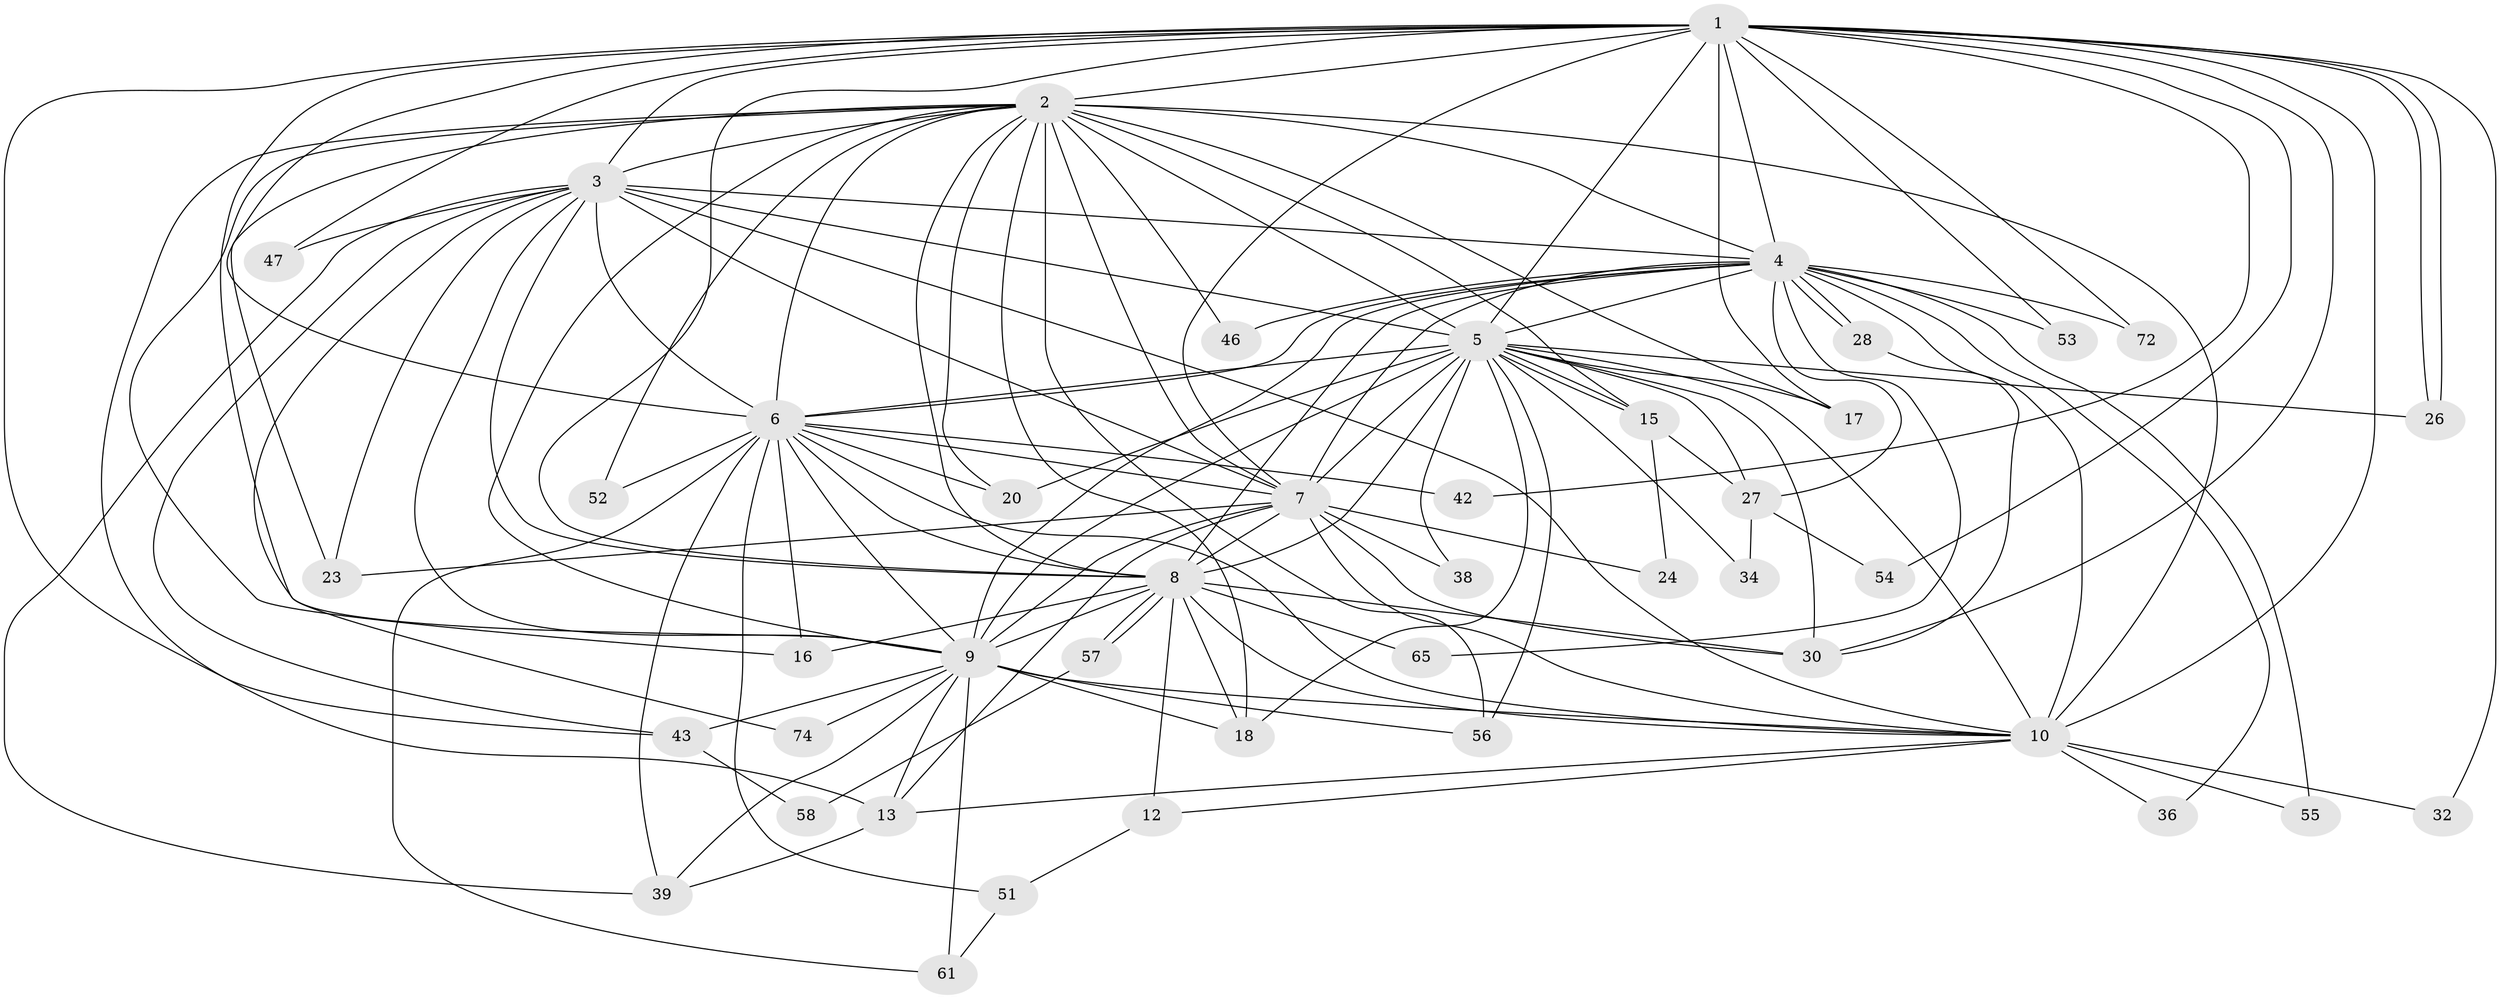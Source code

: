// original degree distribution, {25: 0.011363636363636364, 23: 0.011363636363636364, 16: 0.011363636363636364, 19: 0.011363636363636364, 27: 0.011363636363636364, 17: 0.045454545454545456, 21: 0.011363636363636364, 2: 0.5454545454545454, 3: 0.20454545454545456, 4: 0.07954545454545454, 5: 0.056818181818181816}
// Generated by graph-tools (version 1.1) at 2025/14/03/09/25 04:14:14]
// undirected, 44 vertices, 132 edges
graph export_dot {
graph [start="1"]
  node [color=gray90,style=filled];
  1;
  2 [super="+22"];
  3;
  4;
  5 [super="+33+77+81+75"];
  6;
  7 [super="+79+84+14+19+64+60"];
  8;
  9 [super="+48+45+69+83+40+35+63"];
  10 [super="+11+76+88"];
  12;
  13 [super="+44"];
  15 [super="+25"];
  16;
  17 [super="+21+70"];
  18 [super="+68"];
  20 [super="+62"];
  23 [super="+87"];
  24;
  26 [super="+29"];
  27 [super="+59"];
  28;
  30 [super="+37+82"];
  32;
  34;
  36;
  38;
  39;
  42;
  43;
  46;
  47;
  51 [super="+67"];
  52;
  53;
  54;
  55;
  56 [super="+66"];
  57;
  58;
  61;
  65;
  72;
  74;
  1 -- 2;
  1 -- 3;
  1 -- 4;
  1 -- 5 [weight=2];
  1 -- 6;
  1 -- 7;
  1 -- 8;
  1 -- 9 [weight=2];
  1 -- 10 [weight=2];
  1 -- 17 [weight=3];
  1 -- 26;
  1 -- 26;
  1 -- 32;
  1 -- 42;
  1 -- 43;
  1 -- 47;
  1 -- 53;
  1 -- 54;
  1 -- 72;
  1 -- 30;
  2 -- 3;
  2 -- 4;
  2 -- 5;
  2 -- 6;
  2 -- 7 [weight=2];
  2 -- 8 [weight=2];
  2 -- 9;
  2 -- 10 [weight=2];
  2 -- 13;
  2 -- 17 [weight=2];
  2 -- 18;
  2 -- 20;
  2 -- 46;
  2 -- 52;
  2 -- 56;
  2 -- 23;
  2 -- 15;
  2 -- 16;
  3 -- 4;
  3 -- 5 [weight=2];
  3 -- 6;
  3 -- 7 [weight=2];
  3 -- 8;
  3 -- 9;
  3 -- 10;
  3 -- 23;
  3 -- 39;
  3 -- 43;
  3 -- 47;
  3 -- 74;
  4 -- 5 [weight=2];
  4 -- 6;
  4 -- 7;
  4 -- 8;
  4 -- 9;
  4 -- 10;
  4 -- 27;
  4 -- 28;
  4 -- 28;
  4 -- 36;
  4 -- 46;
  4 -- 53;
  4 -- 55;
  4 -- 65;
  4 -- 72;
  5 -- 6;
  5 -- 7 [weight=3];
  5 -- 8;
  5 -- 9 [weight=4];
  5 -- 10;
  5 -- 15;
  5 -- 15;
  5 -- 20;
  5 -- 30;
  5 -- 34;
  5 -- 38;
  5 -- 56;
  5 -- 27;
  5 -- 26;
  5 -- 18;
  5 -- 17;
  6 -- 7;
  6 -- 8;
  6 -- 9;
  6 -- 10 [weight=2];
  6 -- 16;
  6 -- 39;
  6 -- 42;
  6 -- 51;
  6 -- 52;
  6 -- 61;
  6 -- 20;
  7 -- 8;
  7 -- 9 [weight=2];
  7 -- 10;
  7 -- 23;
  7 -- 24;
  7 -- 38;
  7 -- 13;
  7 -- 30;
  8 -- 9;
  8 -- 10;
  8 -- 12;
  8 -- 16;
  8 -- 18;
  8 -- 57;
  8 -- 57;
  8 -- 65;
  8 -- 30;
  9 -- 10;
  9 -- 13;
  9 -- 61;
  9 -- 18;
  9 -- 74;
  9 -- 39;
  9 -- 43;
  9 -- 56;
  10 -- 12;
  10 -- 32;
  10 -- 36;
  10 -- 55;
  10 -- 13;
  12 -- 51;
  13 -- 39;
  15 -- 24;
  15 -- 27;
  27 -- 34;
  27 -- 54;
  28 -- 30;
  43 -- 58;
  51 -- 61;
  57 -- 58;
}
